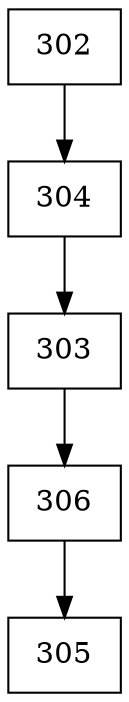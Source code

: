 digraph G {
  node [shape=record];
  node0 [label="{302}"];
  node0 -> node1;
  node1 [label="{304}"];
  node1 -> node2;
  node2 [label="{303}"];
  node2 -> node3;
  node3 [label="{306}"];
  node3 -> node4;
  node4 [label="{305}"];
}
